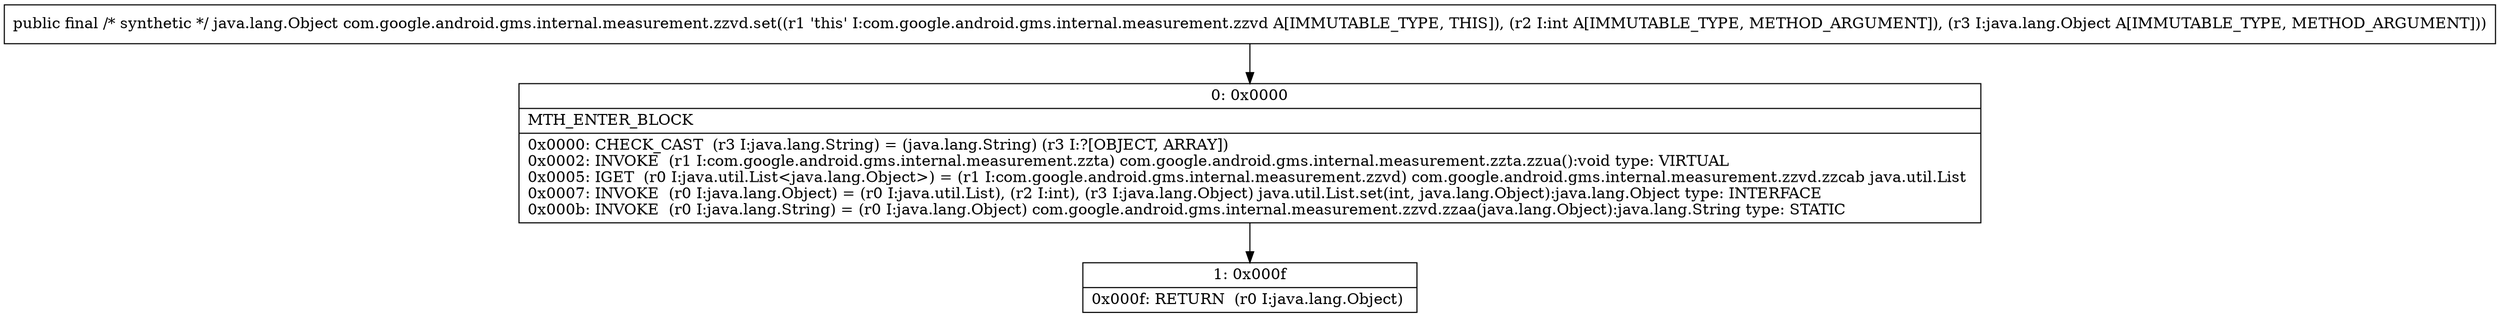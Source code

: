 digraph "CFG forcom.google.android.gms.internal.measurement.zzvd.set(ILjava\/lang\/Object;)Ljava\/lang\/Object;" {
Node_0 [shape=record,label="{0\:\ 0x0000|MTH_ENTER_BLOCK\l|0x0000: CHECK_CAST  (r3 I:java.lang.String) = (java.lang.String) (r3 I:?[OBJECT, ARRAY]) \l0x0002: INVOKE  (r1 I:com.google.android.gms.internal.measurement.zzta) com.google.android.gms.internal.measurement.zzta.zzua():void type: VIRTUAL \l0x0005: IGET  (r0 I:java.util.List\<java.lang.Object\>) = (r1 I:com.google.android.gms.internal.measurement.zzvd) com.google.android.gms.internal.measurement.zzvd.zzcab java.util.List \l0x0007: INVOKE  (r0 I:java.lang.Object) = (r0 I:java.util.List), (r2 I:int), (r3 I:java.lang.Object) java.util.List.set(int, java.lang.Object):java.lang.Object type: INTERFACE \l0x000b: INVOKE  (r0 I:java.lang.String) = (r0 I:java.lang.Object) com.google.android.gms.internal.measurement.zzvd.zzaa(java.lang.Object):java.lang.String type: STATIC \l}"];
Node_1 [shape=record,label="{1\:\ 0x000f|0x000f: RETURN  (r0 I:java.lang.Object) \l}"];
MethodNode[shape=record,label="{public final \/* synthetic *\/ java.lang.Object com.google.android.gms.internal.measurement.zzvd.set((r1 'this' I:com.google.android.gms.internal.measurement.zzvd A[IMMUTABLE_TYPE, THIS]), (r2 I:int A[IMMUTABLE_TYPE, METHOD_ARGUMENT]), (r3 I:java.lang.Object A[IMMUTABLE_TYPE, METHOD_ARGUMENT])) }"];
MethodNode -> Node_0;
Node_0 -> Node_1;
}

